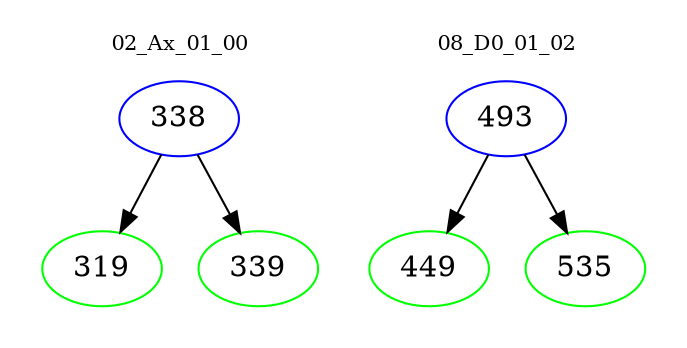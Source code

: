 digraph{
subgraph cluster_0 {
color = white
label = "02_Ax_01_00";
fontsize=10;
T0_338 [label="338", color="blue"]
T0_338 -> T0_319 [color="black"]
T0_319 [label="319", color="green"]
T0_338 -> T0_339 [color="black"]
T0_339 [label="339", color="green"]
}
subgraph cluster_1 {
color = white
label = "08_D0_01_02";
fontsize=10;
T1_493 [label="493", color="blue"]
T1_493 -> T1_449 [color="black"]
T1_449 [label="449", color="green"]
T1_493 -> T1_535 [color="black"]
T1_535 [label="535", color="green"]
}
}
